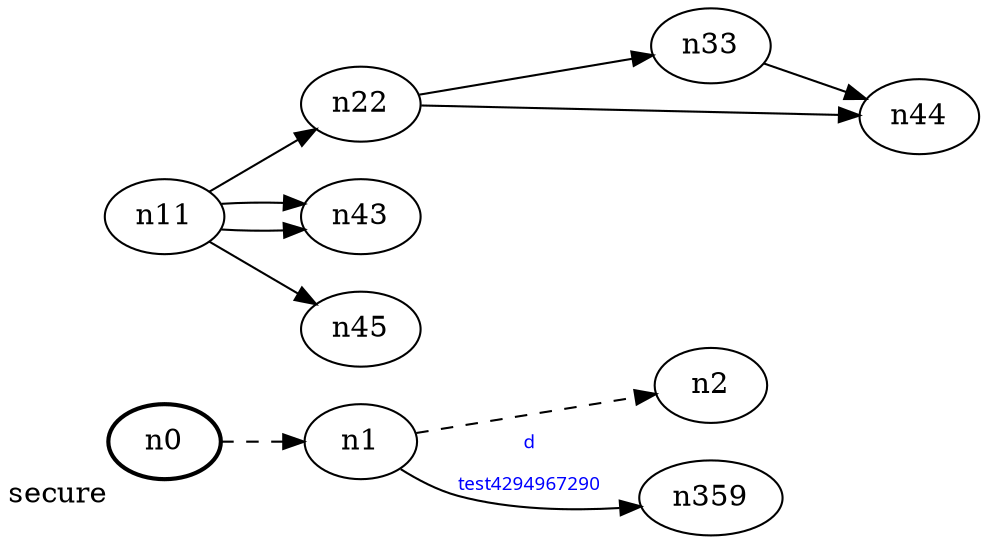 digraph test4294967290 {
	rankdir=LR;
	fontcolor=blue; /* c1; c1; c0 -- c1 */
	n0 [style=bold, xlabel="secure"];
	n0 -> n1 -> n2[style=dashed];
	n1 -> n359 [fontname="comic sans", label="d\n\l\G", fontcolor=blue, fontsize=9];
	n11 -> n22;
	n11 -> n43;
	n11 -> n45;
	n11 -> n43;
	n22 -> n33;
	n22 -> n44;
	n33 -> n44;
}

